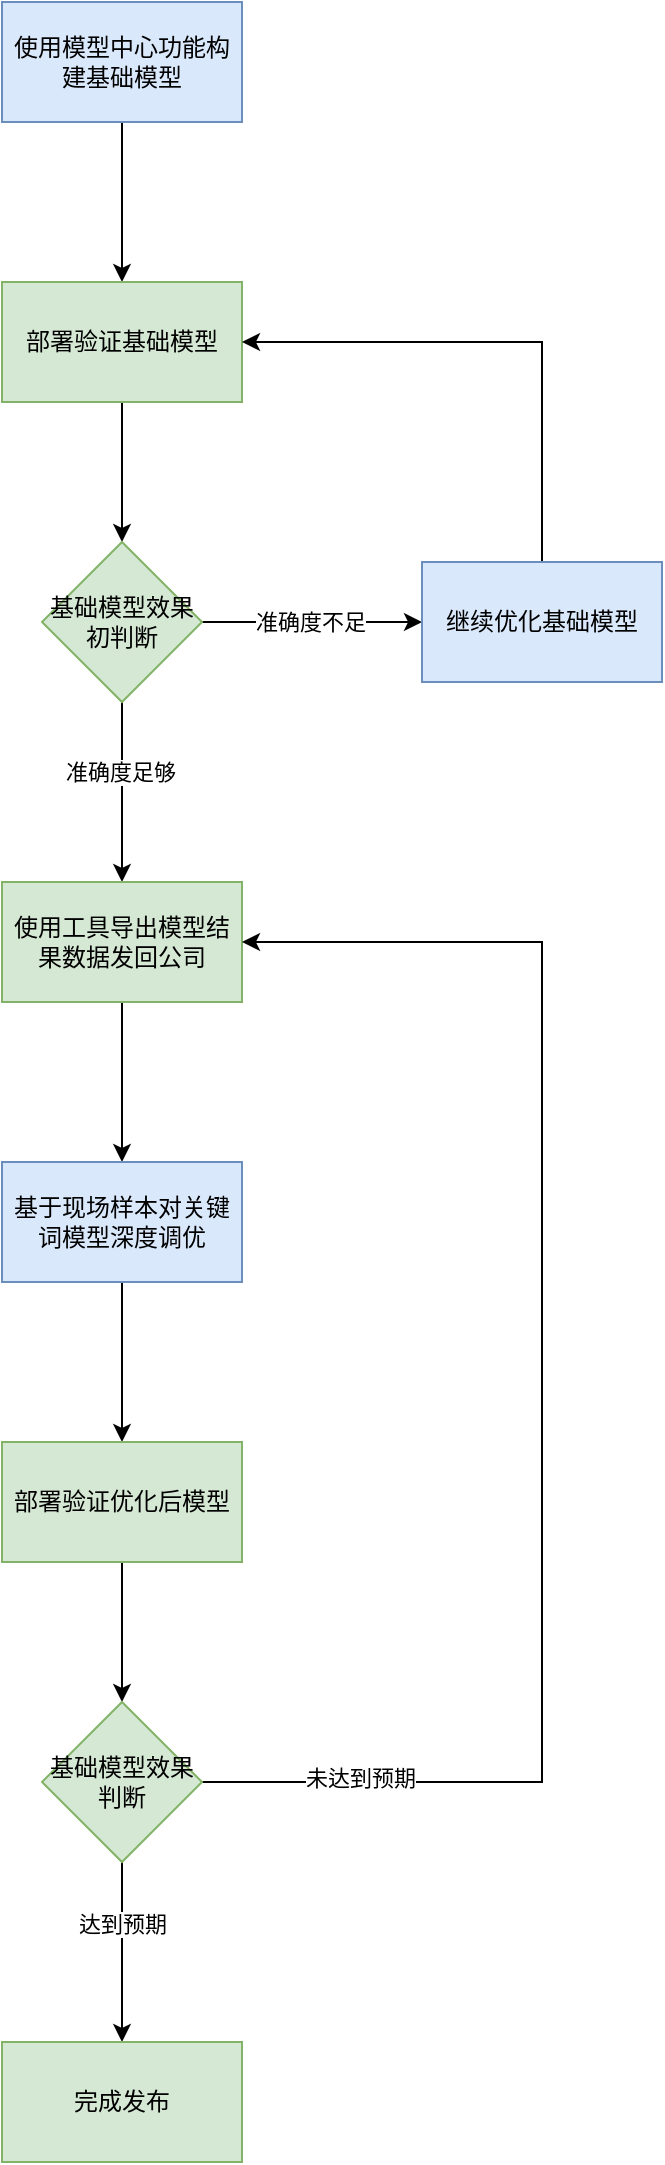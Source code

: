 <mxfile version="22.0.6" type="github">
  <diagram name="第 1 页" id="lXaEl1xNoL3VWWbQ63Rl">
    <mxGraphModel dx="947" dy="712" grid="1" gridSize="10" guides="1" tooltips="1" connect="1" arrows="1" fold="1" page="1" pageScale="1" pageWidth="827" pageHeight="1169" math="0" shadow="0">
      <root>
        <mxCell id="0" />
        <mxCell id="1" parent="0" />
        <mxCell id="7yZ7YFMZfSHpDbEFMPb3-3" value="" style="edgeStyle=orthogonalEdgeStyle;rounded=0;orthogonalLoop=1;jettySize=auto;html=1;" edge="1" parent="1" source="7yZ7YFMZfSHpDbEFMPb3-1" target="7yZ7YFMZfSHpDbEFMPb3-2">
          <mxGeometry relative="1" as="geometry" />
        </mxCell>
        <mxCell id="7yZ7YFMZfSHpDbEFMPb3-1" value="使用模型中心功能构建基础模型" style="rounded=0;whiteSpace=wrap;html=1;fillColor=#dae8fc;strokeColor=#6c8ebf;" vertex="1" parent="1">
          <mxGeometry x="320" y="45" width="120" height="60" as="geometry" />
        </mxCell>
        <mxCell id="7yZ7YFMZfSHpDbEFMPb3-6" value="" style="edgeStyle=orthogonalEdgeStyle;rounded=0;orthogonalLoop=1;jettySize=auto;html=1;" edge="1" parent="1" source="7yZ7YFMZfSHpDbEFMPb3-2" target="7yZ7YFMZfSHpDbEFMPb3-5">
          <mxGeometry relative="1" as="geometry" />
        </mxCell>
        <mxCell id="7yZ7YFMZfSHpDbEFMPb3-2" value="部署验证基础模型" style="whiteSpace=wrap;html=1;rounded=0;fillColor=#d5e8d4;strokeColor=#82b366;" vertex="1" parent="1">
          <mxGeometry x="320" y="185" width="120" height="60" as="geometry" />
        </mxCell>
        <mxCell id="7yZ7YFMZfSHpDbEFMPb3-11" value="" style="edgeStyle=orthogonalEdgeStyle;rounded=0;orthogonalLoop=1;jettySize=auto;html=1;" edge="1" parent="1" source="7yZ7YFMZfSHpDbEFMPb3-5" target="7yZ7YFMZfSHpDbEFMPb3-7">
          <mxGeometry relative="1" as="geometry" />
        </mxCell>
        <mxCell id="7yZ7YFMZfSHpDbEFMPb3-13" value="准确度不足" style="edgeLabel;html=1;align=center;verticalAlign=middle;resizable=0;points=[];" vertex="1" connectable="0" parent="7yZ7YFMZfSHpDbEFMPb3-11">
          <mxGeometry x="-0.014" relative="1" as="geometry">
            <mxPoint as="offset" />
          </mxGeometry>
        </mxCell>
        <mxCell id="7yZ7YFMZfSHpDbEFMPb3-15" value="" style="edgeStyle=orthogonalEdgeStyle;rounded=0;orthogonalLoop=1;jettySize=auto;html=1;" edge="1" parent="1" source="7yZ7YFMZfSHpDbEFMPb3-5" target="7yZ7YFMZfSHpDbEFMPb3-14">
          <mxGeometry relative="1" as="geometry" />
        </mxCell>
        <mxCell id="7yZ7YFMZfSHpDbEFMPb3-16" value="准确度足够" style="edgeLabel;html=1;align=center;verticalAlign=middle;resizable=0;points=[];" vertex="1" connectable="0" parent="7yZ7YFMZfSHpDbEFMPb3-15">
          <mxGeometry x="-0.225" y="-1" relative="1" as="geometry">
            <mxPoint as="offset" />
          </mxGeometry>
        </mxCell>
        <mxCell id="7yZ7YFMZfSHpDbEFMPb3-5" value="基础模型效果初判断" style="rhombus;whiteSpace=wrap;html=1;rounded=0;fillColor=#d5e8d4;strokeColor=#82b366;" vertex="1" parent="1">
          <mxGeometry x="340" y="315" width="80" height="80" as="geometry" />
        </mxCell>
        <mxCell id="7yZ7YFMZfSHpDbEFMPb3-12" style="edgeStyle=orthogonalEdgeStyle;rounded=0;orthogonalLoop=1;jettySize=auto;html=1;exitX=0.5;exitY=0;exitDx=0;exitDy=0;entryX=1;entryY=0.5;entryDx=0;entryDy=0;" edge="1" parent="1" source="7yZ7YFMZfSHpDbEFMPb3-7" target="7yZ7YFMZfSHpDbEFMPb3-2">
          <mxGeometry relative="1" as="geometry" />
        </mxCell>
        <mxCell id="7yZ7YFMZfSHpDbEFMPb3-7" value="继续优化基础模型" style="rounded=0;whiteSpace=wrap;html=1;fillColor=#dae8fc;strokeColor=#6c8ebf;" vertex="1" parent="1">
          <mxGeometry x="530" y="325" width="120" height="60" as="geometry" />
        </mxCell>
        <mxCell id="7yZ7YFMZfSHpDbEFMPb3-18" value="" style="edgeStyle=orthogonalEdgeStyle;rounded=0;orthogonalLoop=1;jettySize=auto;html=1;" edge="1" parent="1" source="7yZ7YFMZfSHpDbEFMPb3-14" target="7yZ7YFMZfSHpDbEFMPb3-17">
          <mxGeometry relative="1" as="geometry" />
        </mxCell>
        <mxCell id="7yZ7YFMZfSHpDbEFMPb3-14" value="使用工具导出模型结果数据发回公司" style="whiteSpace=wrap;html=1;fillColor=#d5e8d4;strokeColor=#82b366;rounded=0;" vertex="1" parent="1">
          <mxGeometry x="320" y="485" width="120" height="60" as="geometry" />
        </mxCell>
        <mxCell id="7yZ7YFMZfSHpDbEFMPb3-22" value="" style="edgeStyle=orthogonalEdgeStyle;rounded=0;orthogonalLoop=1;jettySize=auto;html=1;" edge="1" parent="1" source="7yZ7YFMZfSHpDbEFMPb3-17" target="7yZ7YFMZfSHpDbEFMPb3-21">
          <mxGeometry relative="1" as="geometry" />
        </mxCell>
        <mxCell id="7yZ7YFMZfSHpDbEFMPb3-17" value="基于现场样本对关键词模型深度调优" style="rounded=0;whiteSpace=wrap;html=1;fillColor=#dae8fc;strokeColor=#6c8ebf;" vertex="1" parent="1">
          <mxGeometry x="320" y="625" width="120" height="60" as="geometry" />
        </mxCell>
        <mxCell id="7yZ7YFMZfSHpDbEFMPb3-25" value="" style="edgeStyle=orthogonalEdgeStyle;rounded=0;orthogonalLoop=1;jettySize=auto;html=1;" edge="1" parent="1" source="7yZ7YFMZfSHpDbEFMPb3-21" target="7yZ7YFMZfSHpDbEFMPb3-24">
          <mxGeometry relative="1" as="geometry" />
        </mxCell>
        <mxCell id="7yZ7YFMZfSHpDbEFMPb3-21" value="部署验证优化后模型" style="whiteSpace=wrap;html=1;fillColor=#d5e8d4;strokeColor=#82b366;rounded=0;" vertex="1" parent="1">
          <mxGeometry x="320" y="765" width="120" height="60" as="geometry" />
        </mxCell>
        <mxCell id="7yZ7YFMZfSHpDbEFMPb3-27" value="" style="edgeStyle=orthogonalEdgeStyle;rounded=0;orthogonalLoop=1;jettySize=auto;html=1;" edge="1" parent="1" source="7yZ7YFMZfSHpDbEFMPb3-24" target="7yZ7YFMZfSHpDbEFMPb3-26">
          <mxGeometry relative="1" as="geometry" />
        </mxCell>
        <mxCell id="7yZ7YFMZfSHpDbEFMPb3-28" value="达到预期" style="edgeLabel;html=1;align=center;verticalAlign=middle;resizable=0;points=[];" vertex="1" connectable="0" parent="7yZ7YFMZfSHpDbEFMPb3-27">
          <mxGeometry x="-0.314" relative="1" as="geometry">
            <mxPoint as="offset" />
          </mxGeometry>
        </mxCell>
        <mxCell id="7yZ7YFMZfSHpDbEFMPb3-29" style="edgeStyle=orthogonalEdgeStyle;rounded=0;orthogonalLoop=1;jettySize=auto;html=1;exitX=1;exitY=0.5;exitDx=0;exitDy=0;entryX=1;entryY=0.5;entryDx=0;entryDy=0;" edge="1" parent="1" source="7yZ7YFMZfSHpDbEFMPb3-24" target="7yZ7YFMZfSHpDbEFMPb3-14">
          <mxGeometry relative="1" as="geometry">
            <Array as="points">
              <mxPoint x="590" y="935" />
              <mxPoint x="590" y="515" />
            </Array>
          </mxGeometry>
        </mxCell>
        <mxCell id="7yZ7YFMZfSHpDbEFMPb3-30" value="未达到预期" style="edgeLabel;html=1;align=center;verticalAlign=middle;resizable=0;points=[];" vertex="1" connectable="0" parent="7yZ7YFMZfSHpDbEFMPb3-29">
          <mxGeometry x="-0.786" y="2" relative="1" as="geometry">
            <mxPoint as="offset" />
          </mxGeometry>
        </mxCell>
        <mxCell id="7yZ7YFMZfSHpDbEFMPb3-24" value="基础模型效果判断" style="rhombus;whiteSpace=wrap;html=1;fillColor=#d5e8d4;strokeColor=#82b366;rounded=0;" vertex="1" parent="1">
          <mxGeometry x="340" y="895" width="80" height="80" as="geometry" />
        </mxCell>
        <mxCell id="7yZ7YFMZfSHpDbEFMPb3-26" value="完成发布" style="whiteSpace=wrap;html=1;fillColor=#d5e8d4;strokeColor=#82b366;rounded=0;" vertex="1" parent="1">
          <mxGeometry x="320" y="1065" width="120" height="60" as="geometry" />
        </mxCell>
      </root>
    </mxGraphModel>
  </diagram>
</mxfile>
